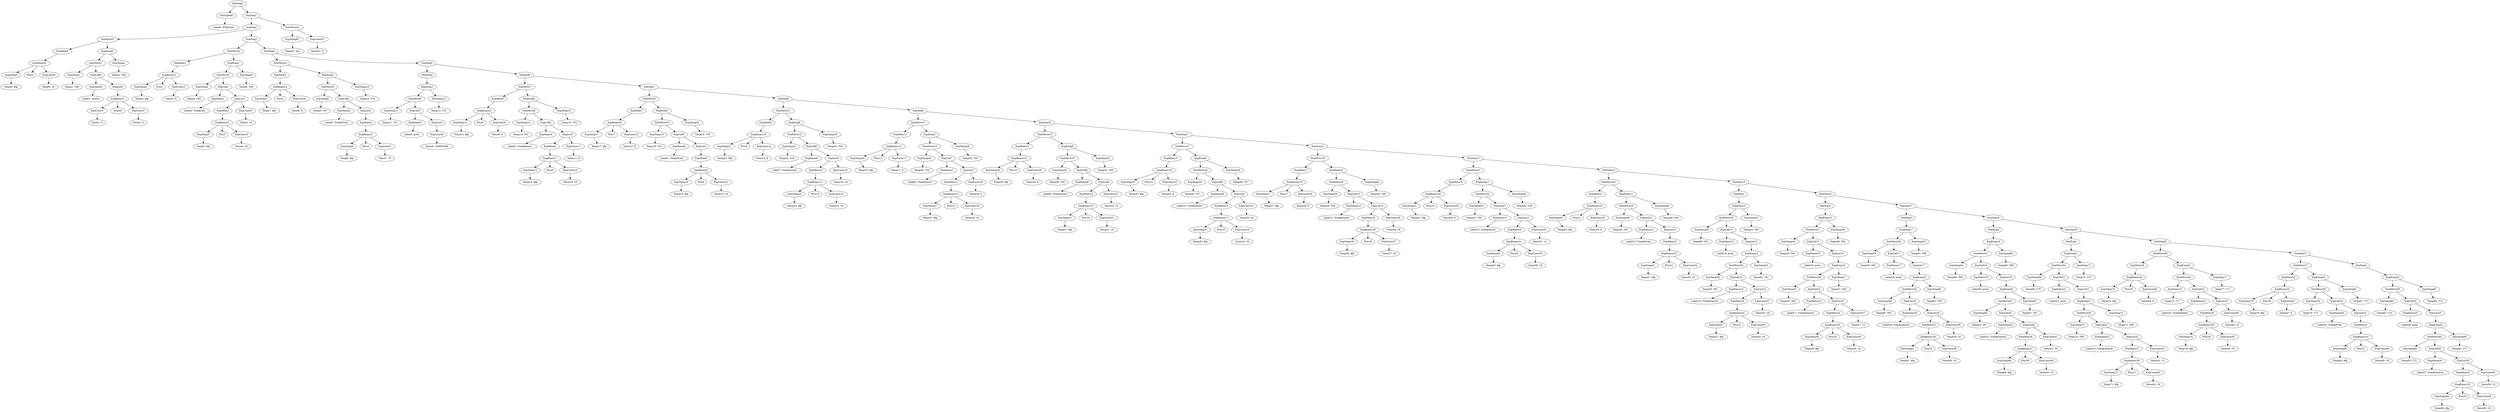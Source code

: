 digraph {
	ordering = out;
	StatMove41 -> ExpTemp87;
	StatMove41 -> ExpConst51;
	StatSeq1 -> StatSeq2;
	StatSeq1 -> StatMove41;
	ExpList25 -> ExpEseq26;
	ExpConst50 -> "Value50: 12";
	ExpTemp84 -> "Temp84: $fp";
	ExpCall26 -> ExpName26;
	ExpCall26 -> ExpList26;
	ExpTemp83 -> "Temp83: T73";
	ExpTemp82 -> "Temp82: T74";
	StatSeq21 -> StatMove37;
	StatSeq21 -> StatExp6;
	ExpList24 -> ExpMem31;
	ExpMem31 -> ExpBinary32;
	ExpCall24 -> ExpName24;
	ExpCall24 -> ExpList24;
	ExpName24 -> "Label25: Tree@Print";
	ExpTemp86 -> "Temp86: T74";
	ExpTemp79 -> "Temp79: T72";
	StatMove37 -> ExpMem30;
	StatMove37 -> ExpEseq24;
	ExpMem30 -> ExpBinary31;
	ExpConst47 -> "Value47: 8";
	ExpEseq23 -> StatMove36;
	ExpEseq23 -> ExpTemp77;
	ExpConst46 -> "Value46: 12";
	ExpList23 -> ExpMem29;
	ExpList23 -> ExpConst46;
	ExpMem29 -> ExpBinary30;
	ExpBinary30 -> ExpTemp76;
	ExpBinary30 -> Plus29;
	ExpBinary30 -> ExpConst45;
	ExpConst44 -> "Value44: 8";
	ExpBinary29 -> ExpTemp74;
	ExpBinary29 -> Plus28;
	ExpBinary29 -> ExpConst44;
	StatSeq19 -> StatExp5;
	StatSeq19 -> StatSeq20;
	ExpEseq21 -> StatMove33;
	ExpEseq21 -> ExpTemp73;
	ExpConst43 -> "Value43: 12";
	ExpBinary28 -> ExpTemp71;
	ExpBinary28 -> Plus27;
	ExpBinary28 -> ExpConst42;
	ExpCall25 -> ExpName25;
	ExpCall25 -> ExpList25;
	ExpTemp71 -> "Temp71: $fp";
	ExpName22 -> "Label23: Tree@Search";
	ExpTemp70 -> "Temp70: T69";
	ExpTemp73 -> "Temp73: T70";
	ExpCall21 -> ExpName21;
	ExpCall21 -> ExpList21;
	StatMove33 -> ExpTemp69;
	StatMove33 -> ExpCall21;
	StatSeq18 -> StatExp4;
	StatSeq18 -> StatSeq19;
	StatExp4 -> ExpEseq19;
	ExpTemp68 -> "Temp68: T68";
	ExpList19 -> ExpEseq20;
	ExpTemp66 -> "Temp66: $fp";
	ExpCall20 -> ExpName20;
	ExpCall20 -> ExpList20;
	ExpName19 -> "Label20: print";
	StatMove31 -> ExpTemp64;
	StatMove31 -> ExpCall19;
	StatSeq17 -> StatExp3;
	StatSeq17 -> StatSeq18;
	ExpEseq17 -> StatMove29;
	ExpEseq17 -> ExpTemp63;
	ExpList17 -> ExpEseq18;
	ExpTemp62 -> "Temp62: T65";
	ExpConst39 -> "Value39: 16";
	ExpList18 -> ExpMem25;
	ExpList18 -> ExpConst39;
	ExpName23 -> "Label24: Tree@Delete";
	ExpMem25 -> ExpBinary26;
	ExpCall23 -> ExpName23;
	ExpCall23 -> ExpList23;
	ExpConst38 -> "Value38: 16";
	StatMove35 -> ExpMem28;
	StatMove35 -> ExpEseq23;
	ExpBinary26 -> ExpTemp61;
	ExpBinary26 -> Plus25;
	ExpBinary26 -> ExpConst38;
	ExpCall18 -> ExpName18;
	ExpCall18 -> ExpList18;
	StatMove30 -> ExpTemp60;
	StatMove30 -> ExpCall18;
	ExpMem32 -> ExpBinary33;
	ExpTemp60 -> "Temp60: T65";
	ExpList22 -> ExpMem27;
	ExpList22 -> ExpConst43;
	ExpCall17 -> ExpName17;
	ExpCall17 -> ExpList17;
	StatMove34 -> ExpTemp70;
	StatMove34 -> ExpCall22;
	ExpTemp59 -> "Temp59: T66";
	StatSeq16 -> StatExp2;
	StatSeq16 -> StatSeq17;
	StatExp2 -> ExpEseq15;
	ExpEseq15 -> StatMove27;
	ExpEseq15 -> ExpTemp58;
	ExpList15 -> ExpEseq16;
	ExpConst37 -> "Value37: 12";
	ExpTemp64 -> "Temp64: T68";
	ExpMem24 -> ExpBinary25;
	ExpTemp56 -> "Temp56: $fp";
	ExpCall16 -> ExpName16;
	ExpCall16 -> ExpList16;
	ExpName16 -> "Label17: Tree@Search";
	ExpTemp54 -> "Temp54: T64";
	StatSeq15 -> StatExp1;
	StatSeq15 -> StatSeq16;
	ExpTemp85 -> "Temp85: T73";
	StatExp1 -> ExpEseq13;
	ExpTemp52 -> "Temp52: T61";
	ExpEseq14 -> StatMove26;
	ExpEseq14 -> ExpTemp52;
	ExpCall22 -> ExpName22;
	ExpCall22 -> ExpList22;
	ExpConst35 -> "Value35: 24";
	ExpList14 -> ExpMem23;
	ExpList14 -> ExpConst35;
	ExpBinary25 -> ExpTemp56;
	ExpBinary25 -> Plus24;
	ExpBinary25 -> ExpConst36;
	ExpMem23 -> ExpBinary24;
	ExpConst34 -> "Value34: 16";
	ExpTemp51 -> "Temp51: $fp";
	StatMove29 -> ExpTemp59;
	StatMove29 -> ExpCall17;
	ExpName14 -> "Label15: Tree@Search";
	ExpTemp50 -> "Temp50: T61";
	StatMove25 -> ExpTemp49;
	StatMove25 -> ExpCall13;
	ExpTemp48 -> "Temp48: T60";
	ExpEseq12 -> StatMove24;
	ExpEseq12 -> ExpTemp48;
	ExpConst48 -> "Value48: 16";
	ExpList12 -> ExpMem22;
	ExpTemp65 -> "Temp65: T67";
	ExpCall12 -> ExpName12;
	ExpCall12 -> ExpList12;
	StatMove28 -> ExpTemp55;
	StatMove28 -> ExpCall16;
	ExpName12 -> "Label13: Tree@Print";
	StatMove24 -> ExpTemp46;
	StatMove24 -> ExpCall12;
	ExpConst32 -> "Value32: 8";
	ExpTemp45 -> "Temp45: $fp";
	StatSeq13 -> StatMove21;
	StatSeq13 -> StatSeq14;
	ExpEseq11 -> StatMove22;
	ExpEseq11 -> ExpTemp44;
	ExpConst31 -> "Value31: 14";
	ExpList11 -> ExpMem20;
	ExpList11 -> ExpConst31;
	ExpMem20 -> ExpBinary21;
	ExpConst30 -> "Value30: 16";
	ExpCall5 -> ExpName5;
	ExpCall5 -> ExpList5;
	ExpTemp23 -> "Temp23: $fp";
	ExpEseq25 -> StatMove39;
	ExpEseq25 -> ExpTemp86;
	ExpMem8 -> ExpBinary9;
	StatSeq6 -> StatMove7;
	StatSeq6 -> StatSeq7;
	ExpConst42 -> "Value42: 16";
	StatMove17 -> ExpMem15;
	StatMove17 -> ExpEseq9;
	ExpTemp47 -> "Temp47: $fp";
	ExpConst11 -> "Value11: 8";
	StatMove40 -> ExpTemp83;
	StatMove40 -> ExpCall26;
	ExpCall4 -> ExpName4;
	ExpCall4 -> ExpList4;
	ExpTemp9 -> "Temp9: $fp";
	ExpTemp76 -> "Temp76: $fp";
	ExpTemp14 -> "Temp14: T52";
	StatMove12 -> ExpTemp22;
	StatMove12 -> ExpCall6;
	ExpConst19 -> "Value19: 4";
	ExpTemp16 -> "Temp16: T52";
	ExpBinary6 -> ExpTemp13;
	ExpBinary6 -> Plus5;
	ExpBinary6 -> ExpConst9;
	ExpEseq26 -> StatMove40;
	ExpEseq26 -> ExpTemp85;
	ExpTemp13 -> "Temp13: $fp";
	ExpEseq9 -> StatMove18;
	ExpEseq9 -> ExpTemp36;
	ExpCall19 -> ExpName19;
	ExpCall19 -> ExpList19;
	ExpConst36 -> "Value36: 16";
	StatSeq5 -> StatExp0;
	StatSeq5 -> StatSeq6;
	ExpList3 -> ExpConst8;
	ExpTemp10 -> "Temp10: T50";
	ExpCall6 -> ExpName6;
	ExpCall6 -> ExpList6;
	ExpEseq20 -> StatMove32;
	ExpEseq20 -> ExpTemp67;
	ExpMem10 -> ExpBinary11;
	ExpTemp63 -> "Temp63: T66";
	ExpList7 -> ExpMem12;
	ExpList7 -> ExpConst19;
	ExpName25 -> "Label26: print";
	ExpEseq2 -> StatMove5;
	ExpEseq2 -> ExpTemp10;
	ExpTemp1 -> "Temp1: T48";
	ExpList1 -> ExpMem2;
	ExpList1 -> ExpConst5;
	ExpBinary4 -> ExpTemp7;
	ExpBinary4 -> Plus3;
	ExpBinary4 -> ExpConst6;
	ExpName18 -> "Label19: Tree@Search";
	ExpName13 -> "Label14: print";
	StatMove23 -> ExpMem21;
	StatMove23 -> ExpEseq12;
	ExpTemp35 -> "Temp35: $fp";
	ExpList2 -> ExpMem4;
	StatMove27 -> ExpTemp54;
	StatMove27 -> ExpCall15;
	ExpTemp22 -> "Temp22: T54";
	ExpCall14 -> ExpName14;
	ExpCall14 -> ExpList14;
	ExpName4 -> "Label5: Tree@Insert";
	ExpBinary11 -> ExpTemp23;
	ExpBinary11 -> Plus10;
	ExpBinary11 -> ExpConst15;
	ExpCall13 -> ExpName13;
	ExpCall13 -> ExpList13;
	StatMove9 -> ExpMem7;
	StatMove9 -> ExpEseq5;
	StatMove4 -> ExpMem3;
	StatMove4 -> ExpEseq2;
	StatMove5 -> ExpTemp8;
	StatMove5 -> ExpCall2;
	ExpName26 -> "Label27: Tree@Search";
	ExpTemp78 -> "Temp78: $fp";
	ExpTemp43 -> "Temp43: $fp";
	StatSeq2 -> StatMove0;
	StatSeq2 -> StatSeq3;
	ExpEseq0 -> StatMove1;
	ExpEseq0 -> ExpTemp2;
	ExpTemp11 -> "Temp11: T51";
	ExpTemp17 -> "Temp17: $fp";
	ExpConst3 -> "Value3: 8";
	ExpMem4 -> ExpBinary5;
	StatMove10 -> ExpTemp18;
	StatMove10 -> ExpCall5;
	ExpName10 -> "Label11: Tree@Insert";
	ExpTemp42 -> "Temp42: T59";
	StatSeq20 -> StatMove35;
	StatSeq20 -> StatSeq21;
	ExpEseq13 -> StatMove25;
	ExpEseq13 -> ExpTemp53;
	ExpBinary15 -> ExpTemp31;
	ExpBinary15 -> Plus14;
	ExpBinary15 -> ExpConst21;
	ExpCall0 -> ExpName0;
	ExpCall0 -> ExpList0;
	ExpTemp12 -> "Temp12: T51";
	ExpMem21 -> ExpBinary22;
	ExpConst23 -> "Value23: 8";
	ExpBinary22 -> ExpTemp45;
	ExpBinary22 -> Plus21;
	ExpBinary22 -> ExpConst32;
	ExpTemp33 -> "Temp33: $fp";
	ExpList4 -> ExpMem6;
	ExpList4 -> ExpConst11;
	ExpConst49 -> "Value49: 16";
	ExpTemp27 -> "Temp27: $fp";
	StatMove38 -> ExpTemp79;
	StatMove38 -> ExpCall24;
	StatExp5 -> ExpEseq21;
	ExpBinary0 -> ExpTemp0;
	ExpBinary0 -> Plus0;
	ExpBinary0 -> ExpConst0;
	ExpBinary14 -> ExpTemp29;
	ExpBinary14 -> Plus13;
	ExpBinary14 -> ExpConst20;
	StatMove0 -> ExpMem0;
	StatMove0 -> ExpEseq0;
	ExpTemp2 -> "Temp2: T48";
	StatExp0 -> ExpEseq3;
	ExpCall2 -> ExpName2;
	ExpCall2 -> ExpList2;
	ExpConst2 -> "Value2: 4";
	StatSeq0 -> StatLabel0;
	StatSeq0 -> StatSeq1;
	ExpBinary8 -> ExpTemp17;
	ExpBinary8 -> Plus7;
	ExpBinary8 -> ExpConst12;
	ExpConst5 -> "Value5: 16";
	ExpTemp39 -> "Temp39: $fp";
	ExpTemp57 -> "Temp57: T63";
	ExpTemp5 -> "Temp5: $fp";
	ExpBinary17 -> ExpTemp35;
	ExpBinary17 -> Plus16;
	ExpBinary17 -> ExpConst24;
	ExpName2 -> "Label3: Tree@Print";
	ExpMem22 -> ExpBinary23;
	ExpMem5 -> ExpBinary6;
	ExpMem16 -> ExpBinary17;
	ExpBinary2 -> ExpTemp3;
	ExpBinary2 -> Plus1;
	ExpBinary2 -> ExpConst3;
	ExpTemp53 -> "Temp53: T62";
	ExpTemp19 -> "Temp19: $fp";
	ExpMem9 -> ExpBinary10;
	ExpConst6 -> "Value6: 8";
	ExpTemp58 -> "Temp58: T64";
	ExpMem1 -> ExpBinary2;
	ExpList26 -> ExpMem32;
	ExpList26 -> ExpConst50;
	ExpCall3 -> ExpName3;
	ExpCall3 -> ExpList3;
	ExpConst25 -> "Value25: 20";
	ExpBinary1 -> ExpConst1;
	ExpBinary1 -> Times0;
	ExpBinary1 -> ExpConst2;
	ExpConst10 -> "Value10: 16";
	ExpConst41 -> "Value41: 50";
	ExpConst1 -> "Value1: 6";
	ExpName3 -> "Label4: print";
	ExpList6 -> ExpMem10;
	ExpList6 -> ExpConst16;
	ExpBinary27 -> ExpTemp66;
	ExpBinary27 -> Plus26;
	ExpBinary27 -> ExpConst40;
	StatMove1 -> ExpTemp1;
	StatMove1 -> ExpCall0;
	ExpList20 -> ExpMem26;
	ExpList20 -> ExpConst41;
	ExpConst12 -> "Value12: 8";
	ExpBinary5 -> ExpTemp9;
	ExpBinary5 -> Plus4;
	ExpBinary5 -> ExpConst7;
	ExpBinary7 -> ExpTemp15;
	ExpBinary7 -> Plus6;
	ExpBinary7 -> ExpConst10;
	ExpBinary24 -> ExpTemp51;
	ExpBinary24 -> Plus23;
	ExpBinary24 -> ExpConst34;
	ExpBinary9 -> ExpTemp19;
	ExpBinary9 -> Plus8;
	ExpBinary9 -> ExpConst13;
	ExpTemp8 -> "Temp8: T50";
	ExpMem15 -> ExpBinary16;
	ExpBinary33 -> ExpTemp84;
	ExpBinary33 -> Plus32;
	ExpBinary33 -> ExpConst49;
	ExpName5 -> "Label6: Tree@Print";
	ExpConst26 -> "Value26: 8";
	ExpConst18 -> "Value18: 16";
	ExpTemp77 -> "Temp77: T71";
	ExpName0 -> "Label1: malloc";
	StatExp3 -> ExpEseq17;
	ExpConst8 -> "Value8: 100000000";
	ExpTemp20 -> "Temp20: T53";
	ExpMem28 -> ExpBinary29;
	ExpList16 -> ExpMem24;
	ExpList16 -> ExpConst37;
	ExpName8 -> "Label9: Tree@Insert";
	StatMove2 -> ExpMem1;
	StatMove2 -> ExpEseq1;
	ExpBinary13 -> ExpTemp27;
	ExpBinary13 -> Plus12;
	ExpBinary13 -> ExpConst18;
	StatMove36 -> ExpTemp75;
	StatMove36 -> ExpCall23;
	ExpEseq3 -> StatMove6;
	ExpEseq3 -> ExpTemp12;
	ExpEseq24 -> StatMove38;
	ExpEseq24 -> ExpTemp81;
	ExpTemp25 -> "Temp25: $fp";
	ExpName9 -> "Label10: Tree@Insert";
	StatMove7 -> ExpMem5;
	StatMove7 -> ExpEseq4;
	ExpTemp7 -> "Temp7: $fp";
	ExpTemp74 -> "Temp74: $fp";
	StatLabel0 -> "Label0: BT@Start";
	ExpConst24 -> "Value24: 16";
	ExpConst51 -> "Value51: 0";
	ExpTemp15 -> "Temp15: $fp";
	ExpBinary20 -> ExpTemp41;
	ExpBinary20 -> Plus19;
	ExpBinary20 -> ExpConst29;
	StatMove8 -> ExpTemp14;
	StatMove8 -> ExpCall4;
	ExpTemp28 -> "Temp28: T55";
	ExpList21 -> ExpEseq22;
	ExpTemp61 -> "Temp61: $fp";
	ExpTemp0 -> "Temp0: $fp";
	StatMove19 -> ExpMem17;
	StatMove19 -> ExpEseq10;
	ExpEseq1 -> StatMove3;
	ExpEseq1 -> ExpTemp6;
	ExpName1 -> "Label2: Tree@Init";
	ExpTemp46 -> "Temp46: T60";
	ExpConst13 -> "Value13: 16";
	ExpMem7 -> ExpBinary8;
	ExpTemp72 -> "Temp72: T69";
	StatMove15 -> ExpMem13;
	StatMove15 -> ExpEseq8;
	ExpConst4 -> "Value4: 16";
	ExpBinary12 -> ExpTemp25;
	ExpBinary12 -> Plus11;
	ExpBinary12 -> ExpConst17;
	StatMove6 -> ExpTemp11;
	StatMove6 -> ExpCall3;
	ExpCall1 -> ExpName1;
	ExpCall1 -> ExpList1;
	ExpMem19 -> ExpBinary20;
	ExpTemp80 -> "Temp80: $fp";
	StatMove32 -> ExpTemp65;
	StatMove32 -> ExpCall20;
	StatMove22 -> ExpTemp42;
	StatMove22 -> ExpCall11;
	ExpCall15 -> ExpName15;
	ExpCall15 -> ExpList15;
	StatSeq3 -> StatMove2;
	StatSeq3 -> StatSeq4;
	ExpConst0 -> "Value0: 16";
	ExpTemp55 -> "Temp55: T63";
	ExpBinary21 -> ExpTemp43;
	ExpBinary21 -> Plus20;
	ExpBinary21 -> ExpConst30;
	ExpList9 -> ExpMem16;
	ExpList9 -> ExpConst25;
	ExpEseq4 -> StatMove8;
	ExpEseq4 -> ExpTemp16;
	ExpMem3 -> ExpBinary4;
	ExpTemp81 -> "Temp81: T72";
	StatSeq7 -> StatMove9;
	StatSeq7 -> StatSeq8;
	ExpEseq16 -> StatMove28;
	ExpEseq16 -> ExpTemp57;
	ExpConst27 -> "Value27: 16";
	ExpConst7 -> "Value7: 16";
	ExpTemp21 -> "Temp21: $fp";
	ExpBinary10 -> ExpTemp21;
	ExpBinary10 -> Plus9;
	ExpBinary10 -> ExpConst14;
	ExpConst9 -> "Value9: 8";
	ExpConst14 -> "Value14: 8";
	ExpTemp44 -> "Temp44: T59";
	StatMove11 -> ExpMem9;
	StatMove11 -> ExpEseq6;
	StatMove26 -> ExpTemp50;
	StatMove26 -> ExpCall14;
	ExpMem11 -> ExpBinary12;
	ExpConst15 -> "Value15: 16";
	ExpCall8 -> ExpName8;
	ExpCall8 -> ExpList8;
	ExpMem6 -> ExpBinary7;
	ExpConst16 -> "Value16: 24";
	ExpEseq6 -> StatMove12;
	ExpEseq6 -> ExpTemp24;
	ExpList5 -> ExpMem8;
	ExpTemp31 -> "Temp31: $fp";
	ExpTemp24 -> "Temp24: T54";
	ExpConst29 -> "Value29: 8";
	StatSeq8 -> StatMove11;
	StatSeq8 -> StatSeq9;
	ExpConst17 -> "Value17: 8";
	ExpName20 -> "Label21: Tree@Search";
	StatMove13 -> ExpMem11;
	StatMove13 -> ExpEseq7;
	StatSeq10 -> StatMove15;
	StatSeq10 -> StatSeq11;
	ExpTemp26 -> "Temp26: T55";
	StatMove39 -> ExpTemp82;
	StatMove39 -> ExpCall25;
	ExpTemp41 -> "Temp41: $fp";
	StatMove14 -> ExpTemp26;
	StatMove14 -> ExpCall7;
	ExpCall7 -> ExpName7;
	ExpCall7 -> ExpList7;
	ExpName7 -> "Label8: Tree@Insert";
	ExpMem12 -> ExpBinary13;
	ExpBinary23 -> ExpTemp47;
	ExpBinary23 -> Plus22;
	ExpBinary23 -> ExpConst33;
	StatMove16 -> ExpTemp30;
	StatMove16 -> ExpCall8;
	StatMove3 -> ExpTemp4;
	StatMove3 -> ExpCall1;
	ExpEseq7 -> StatMove14;
	ExpEseq7 -> ExpTemp28;
	ExpBinary16 -> ExpTemp33;
	ExpBinary16 -> Plus15;
	ExpBinary16 -> ExpConst23;
	ExpTemp18 -> "Temp18: T53";
	ExpConst28 -> "Value28: 28";
	ExpList13 -> ExpEseq14;
	StatSeq9 -> StatMove13;
	StatSeq9 -> StatSeq10;
	ExpTemp29 -> "Temp29: $fp";
	ExpConst20 -> "Value20: 8";
	ExpEseq22 -> StatMove34;
	ExpEseq22 -> ExpTemp72;
	StatSeq14 -> StatMove23;
	StatSeq14 -> StatSeq15;
	ExpMem13 -> ExpBinary14;
	ExpTemp30 -> "Temp30: T56";
	ExpTemp49 -> "Temp49: T62";
	ExpConst33 -> "Value33: 16";
	ExpConst21 -> "Value21: 16";
	ExpCall9 -> ExpName9;
	ExpCall9 -> ExpList9;
	ExpBinary32 -> ExpTemp80;
	ExpBinary32 -> Plus31;
	ExpBinary32 -> ExpConst48;
	ExpMem14 -> ExpBinary15;
	ExpTemp75 -> "Temp75: T71";
	ExpList8 -> ExpMem14;
	ExpList8 -> ExpConst22;
	ExpList0 -> ExpBinary1;
	ExpConst22 -> "Value22: 12";
	ExpConst45 -> "Value45: 16";
	ExpTemp67 -> "Temp67: T67";
	ExpBinary3 -> ExpTemp5;
	ExpBinary3 -> Plus2;
	ExpBinary3 -> ExpConst4;
	ExpTemp40 -> "Temp40: T58";
	StatExp6 -> ExpEseq25;
	ExpConst40 -> "Value40: 16";
	ExpEseq8 -> StatMove16;
	ExpEseq8 -> ExpTemp32;
	ExpTemp87 -> "Temp87: $rv";
	ExpTemp32 -> "Temp32: T56";
	ExpTemp4 -> "Temp4: T49";
	StatSeq12 -> StatMove19;
	StatSeq12 -> StatSeq13;
	ExpTemp34 -> "Temp34: T57";
	StatMove18 -> ExpTemp34;
	StatMove18 -> ExpCall9;
	ExpEseq18 -> StatMove30;
	ExpEseq18 -> ExpTemp62;
	StatSeq4 -> StatMove4;
	StatSeq4 -> StatSeq5;
	ExpMem0 -> ExpBinary0;
	ExpTemp36 -> "Temp36: T57";
	ExpMem2 -> ExpBinary3;
	StatSeq11 -> StatMove17;
	StatSeq11 -> StatSeq12;
	ExpTemp69 -> "Temp69: T70";
	ExpTemp37 -> "Temp37: $fp";
	ExpTemp3 -> "Temp3: $fp";
	ExpTemp6 -> "Temp6: T49";
	ExpBinary18 -> ExpTemp37;
	ExpBinary18 -> Plus17;
	ExpBinary18 -> ExpConst26;
	ExpMem17 -> ExpBinary18;
	ExpBinary31 -> ExpTemp78;
	ExpBinary31 -> Plus30;
	ExpBinary31 -> ExpConst47;
	ExpName6 -> "Label7: Tree@Insert";
	ExpTemp38 -> "Temp38: T58";
	ExpEseq19 -> StatMove31;
	ExpEseq19 -> ExpTemp68;
	StatMove20 -> ExpTemp38;
	StatMove20 -> ExpCall10;
	ExpName21 -> "Label22: print";
	ExpMem26 -> ExpBinary27;
	ExpCall10 -> ExpName10;
	ExpCall10 -> ExpList10;
	ExpBinary19 -> ExpTemp39;
	ExpBinary19 -> Plus18;
	ExpBinary19 -> ExpConst27;
	ExpEseq5 -> StatMove10;
	ExpEseq5 -> ExpTemp20;
	ExpMem18 -> ExpBinary19;
	ExpList10 -> ExpMem18;
	ExpList10 -> ExpConst28;
	ExpName15 -> "Label16: print";
	ExpEseq10 -> StatMove20;
	ExpEseq10 -> ExpTemp40;
	ExpMem27 -> ExpBinary28;
	StatMove21 -> ExpMem19;
	StatMove21 -> ExpEseq11;
	ExpName11 -> "Label12: Tree@Insert";
	ExpName17 -> "Label18: print";
	ExpCall11 -> ExpName11;
	ExpCall11 -> ExpList11;
}

